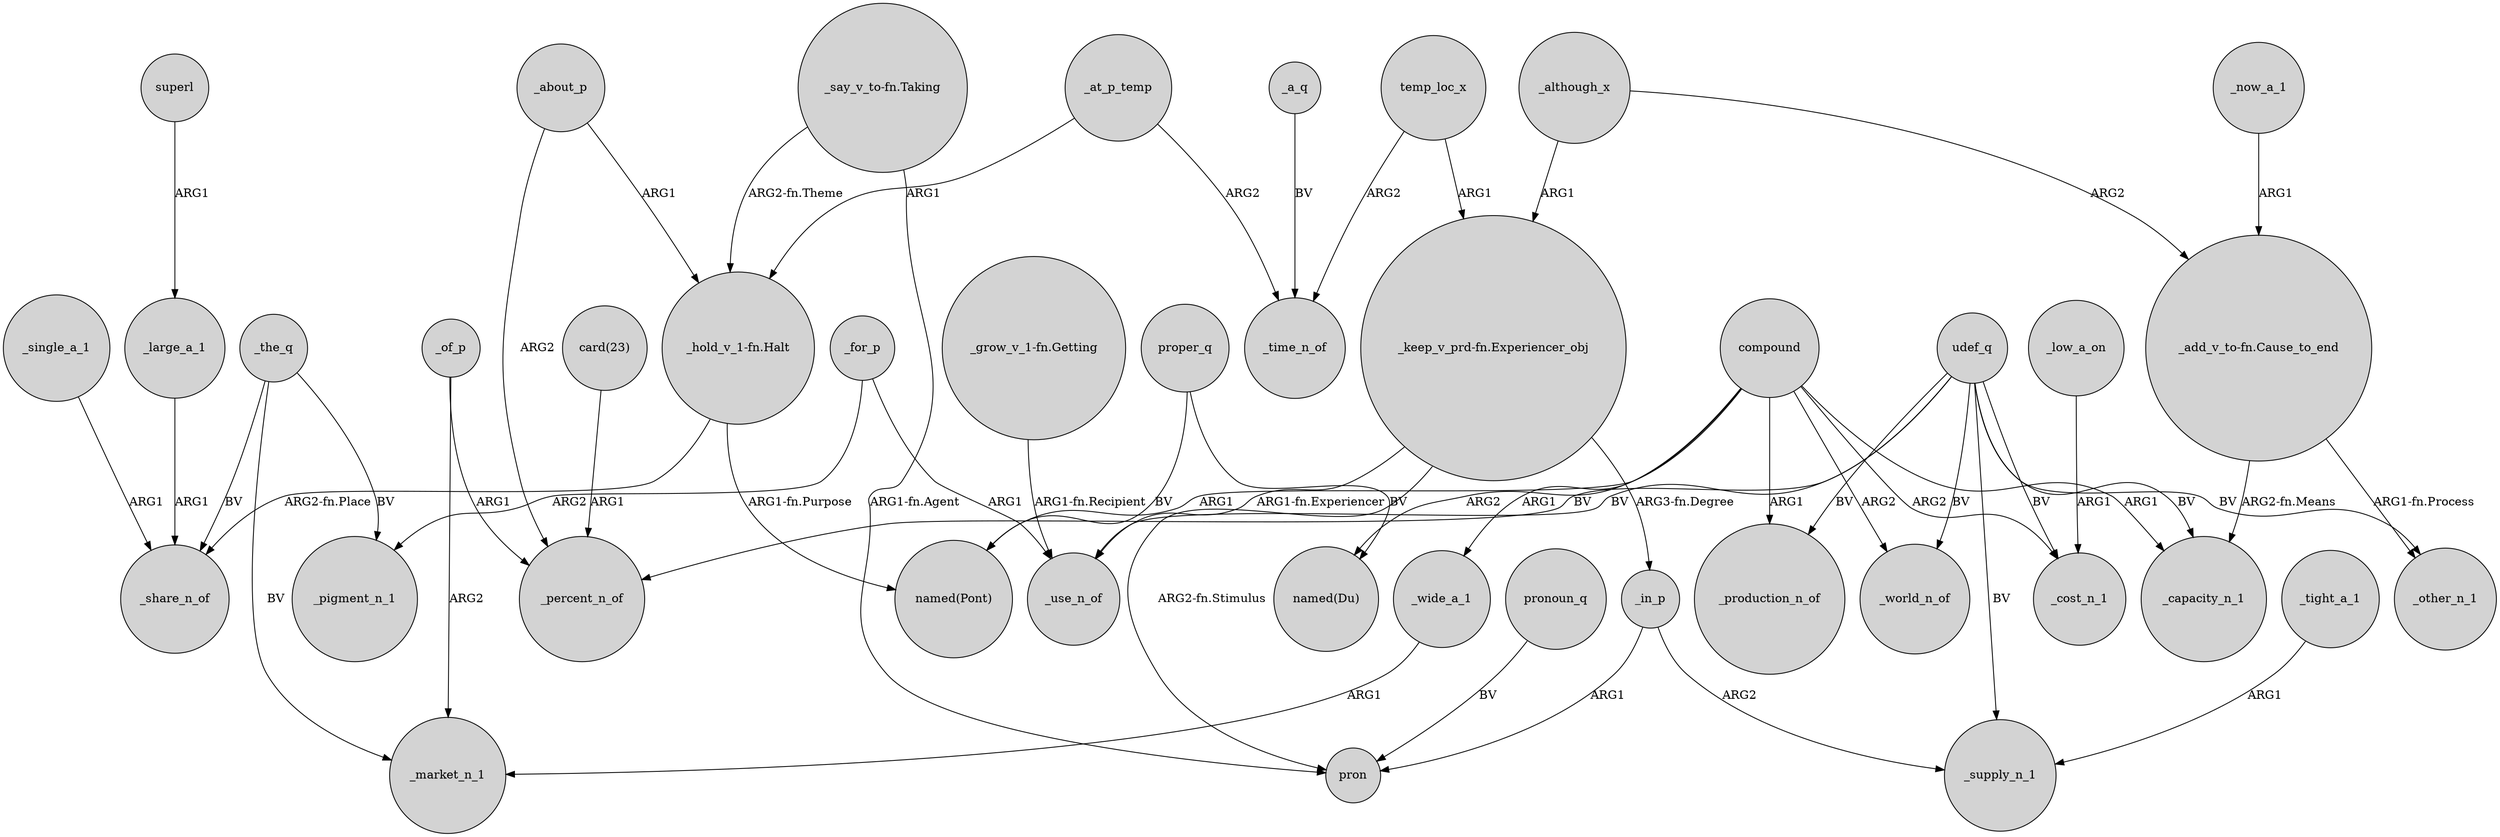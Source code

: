 digraph {
	node [shape=circle style=filled]
	compound -> "named(Du)" [label=ARG2]
	_about_p -> _percent_n_of [label=ARG2]
	_although_x -> "_keep_v_prd-fn.Experiencer_obj" [label=ARG1]
	"_hold_v_1-fn.Halt" -> _share_n_of [label="ARG2-fn.Place"]
	"_grow_v_1-fn.Getting" -> _use_n_of [label="ARG1-fn.Recipient"]
	"_keep_v_prd-fn.Experiencer_obj" -> _in_p [label="ARG3-fn.Degree"]
	_although_x -> "_add_v_to-fn.Cause_to_end" [label=ARG2]
	udef_q -> _world_n_of [label=BV]
	"_hold_v_1-fn.Halt" -> "named(Pont)" [label="ARG1-fn.Purpose"]
	temp_loc_x -> "_keep_v_prd-fn.Experiencer_obj" [label=ARG1]
	compound -> _cost_n_1 [label=ARG2]
	_wide_a_1 -> _market_n_1 [label=ARG1]
	_single_a_1 -> _share_n_of [label=ARG1]
	compound -> _wide_a_1 [label=ARG1]
	proper_q -> "named(Du)" [label=BV]
	_now_a_1 -> "_add_v_to-fn.Cause_to_end" [label=ARG1]
	_the_q -> _share_n_of [label=BV]
	_for_p -> _use_n_of [label=ARG1]
	udef_q -> _other_n_1 [label=BV]
	udef_q -> _cost_n_1 [label=BV]
	_for_p -> _pigment_n_1 [label=ARG2]
	"card(23)" -> _percent_n_of [label=ARG1]
	"_say_v_to-fn.Taking" -> "_hold_v_1-fn.Halt" [label="ARG2-fn.Theme"]
	udef_q -> _supply_n_1 [label=BV]
	_of_p -> _percent_n_of [label=ARG1]
	_large_a_1 -> _share_n_of [label=ARG1]
	_the_q -> _market_n_1 [label=BV]
	compound -> "named(Pont)" [label=ARG1]
	"_say_v_to-fn.Taking" -> pron [label="ARG1-fn.Agent"]
	temp_loc_x -> _time_n_of [label=ARG2]
	_a_q -> _time_n_of [label=BV]
	pronoun_q -> pron [label=BV]
	proper_q -> "named(Pont)" [label=BV]
	"_add_v_to-fn.Cause_to_end" -> _other_n_1 [label="ARG1-fn.Process"]
	_tight_a_1 -> _supply_n_1 [label=ARG1]
	_at_p_temp -> "_hold_v_1-fn.Halt" [label=ARG1]
	udef_q -> _percent_n_of [label=BV]
	_at_p_temp -> _time_n_of [label=ARG2]
	compound -> _capacity_n_1 [label=ARG1]
	"_add_v_to-fn.Cause_to_end" -> _capacity_n_1 [label="ARG2-fn.Means"]
	_low_a_on -> _cost_n_1 [label=ARG1]
	udef_q -> _use_n_of [label=BV]
	udef_q -> _capacity_n_1 [label=BV]
	"_keep_v_prd-fn.Experiencer_obj" -> pron [label="ARG2-fn.Stimulus"]
	compound -> _world_n_of [label=ARG2]
	_the_q -> _pigment_n_1 [label=BV]
	_in_p -> _supply_n_1 [label=ARG2]
	_about_p -> "_hold_v_1-fn.Halt" [label=ARG1]
	_of_p -> _market_n_1 [label=ARG2]
	superl -> _large_a_1 [label=ARG1]
	_in_p -> pron [label=ARG1]
	udef_q -> _production_n_of [label=BV]
	compound -> _production_n_of [label=ARG1]
	"_keep_v_prd-fn.Experiencer_obj" -> _use_n_of [label="ARG1-fn.Experiencer"]
}
